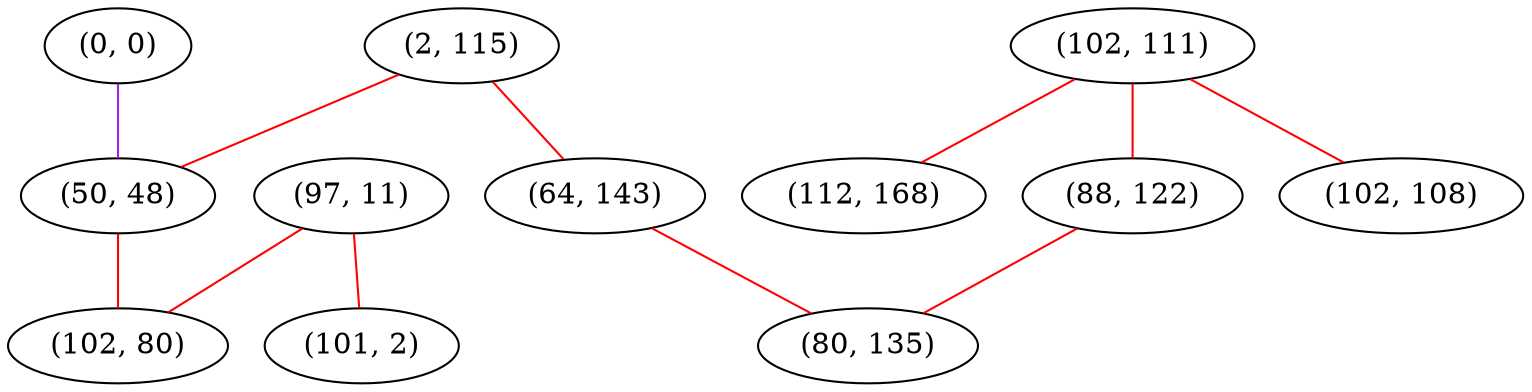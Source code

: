 graph "" {
"(0, 0)";
"(2, 115)";
"(64, 143)";
"(102, 111)";
"(112, 168)";
"(88, 122)";
"(50, 48)";
"(102, 108)";
"(97, 11)";
"(101, 2)";
"(102, 80)";
"(80, 135)";
"(0, 0)" -- "(50, 48)"  [color=purple, key=0, weight=4];
"(2, 115)" -- "(50, 48)"  [color=red, key=0, weight=1];
"(2, 115)" -- "(64, 143)"  [color=red, key=0, weight=1];
"(64, 143)" -- "(80, 135)"  [color=red, key=0, weight=1];
"(102, 111)" -- "(102, 108)"  [color=red, key=0, weight=1];
"(102, 111)" -- "(112, 168)"  [color=red, key=0, weight=1];
"(102, 111)" -- "(88, 122)"  [color=red, key=0, weight=1];
"(88, 122)" -- "(80, 135)"  [color=red, key=0, weight=1];
"(50, 48)" -- "(102, 80)"  [color=red, key=0, weight=1];
"(97, 11)" -- "(101, 2)"  [color=red, key=0, weight=1];
"(97, 11)" -- "(102, 80)"  [color=red, key=0, weight=1];
}
